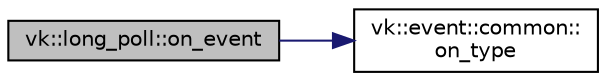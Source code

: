 digraph "vk::long_poll::on_event"
{
 // LATEX_PDF_SIZE
  edge [fontname="Helvetica",fontsize="10",labelfontname="Helvetica",labelfontsize="10"];
  node [fontname="Helvetica",fontsize="10",shape=record];
  rankdir="LR";
  Node1 [label="vk::long_poll::on_event",height=0.2,width=0.4,color="black", fillcolor="grey75", style="filled", fontcolor="black",tooltip=" "];
  Node1 -> Node2 [color="midnightblue",fontsize="10",style="solid",fontname="Helvetica"];
  Node2 [label="vk::event::common::\lon_type",height=0.2,width=0.4,color="black", fillcolor="white", style="filled",URL="$classvk_1_1event_1_1common.html#ace7c10d6e49111c8c6f6e9d07b07f7d0",tooltip=" "];
}
